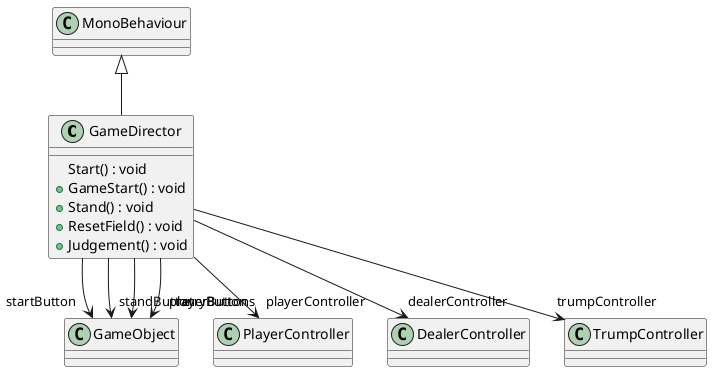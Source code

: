 @startuml
class GameDirector {
    Start() : void
    + GameStart() : void
    + Stand() : void
    + ResetField() : void
    + Judgement() : void
}
MonoBehaviour <|-- GameDirector
GameDirector --> "startButton" GameObject
GameDirector --> "standButton" GameObject
GameDirector --> "retryButton" GameObject
GameDirector --> "playerButtons" GameObject
GameDirector --> "playerController" PlayerController
GameDirector --> "dealerController" DealerController
GameDirector --> "trumpController" TrumpController
@enduml
